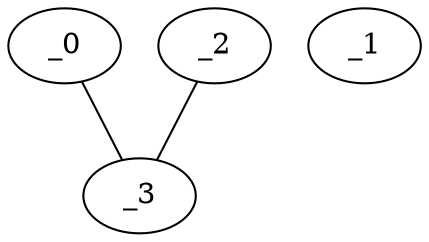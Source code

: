 graph MP1_0074 {
	_0	 [x="1.40682",
		y="2.18293"];
	_3	 [x="0.145309",
		y="2.59667"];
	_0 -- _3;
	_1	 [x="2.76427",
		y="0.562569"];
	_2	 [x="-0.0319338",
		y="0.139732"];
	_2 -- _3;
}

